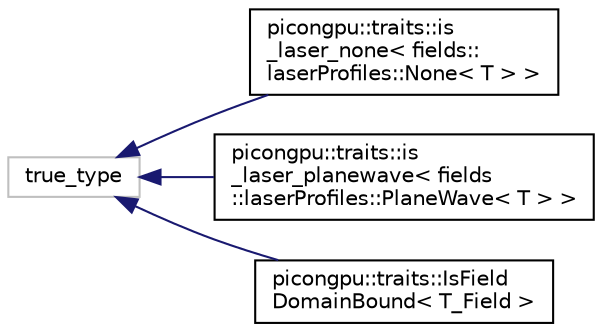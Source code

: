 digraph "Graphical Class Hierarchy"
{
 // LATEX_PDF_SIZE
  edge [fontname="Helvetica",fontsize="10",labelfontname="Helvetica",labelfontsize="10"];
  node [fontname="Helvetica",fontsize="10",shape=record];
  rankdir="LR";
  Node250 [label="true_type",height=0.2,width=0.4,color="grey75", fillcolor="white", style="filled",tooltip=" "];
  Node250 -> Node0 [dir="back",color="midnightblue",fontsize="10",style="solid",fontname="Helvetica"];
  Node0 [label="picongpu::traits::is\l_laser_none\< fields::\llaserProfiles::None\< T \> \>",height=0.2,width=0.4,color="black", fillcolor="white", style="filled",URL="$structpicongpu_1_1traits_1_1is__laser__none_3_01fields_1_1laser_profiles_1_1_none_3_01_t_01_4_01_4.html",tooltip=" "];
  Node250 -> Node252 [dir="back",color="midnightblue",fontsize="10",style="solid",fontname="Helvetica"];
  Node252 [label="picongpu::traits::is\l_laser_planewave\< fields\l::laserProfiles::PlaneWave\< T \> \>",height=0.2,width=0.4,color="black", fillcolor="white", style="filled",URL="$structpicongpu_1_1traits_1_1is__laser__planewave_3_01fields_1_1laser_profiles_1_1_plane_wave_3_01_t_01_4_01_4.html",tooltip=" "];
  Node250 -> Node253 [dir="back",color="midnightblue",fontsize="10",style="solid",fontname="Helvetica"];
  Node253 [label="picongpu::traits::IsField\lDomainBound\< T_Field \>",height=0.2,width=0.4,color="black", fillcolor="white", style="filled",URL="$structpicongpu_1_1traits_1_1_is_field_domain_bound.html",tooltip="Whether a field is geometrically bound to the domain decomposition with respect to size,..."];
}
